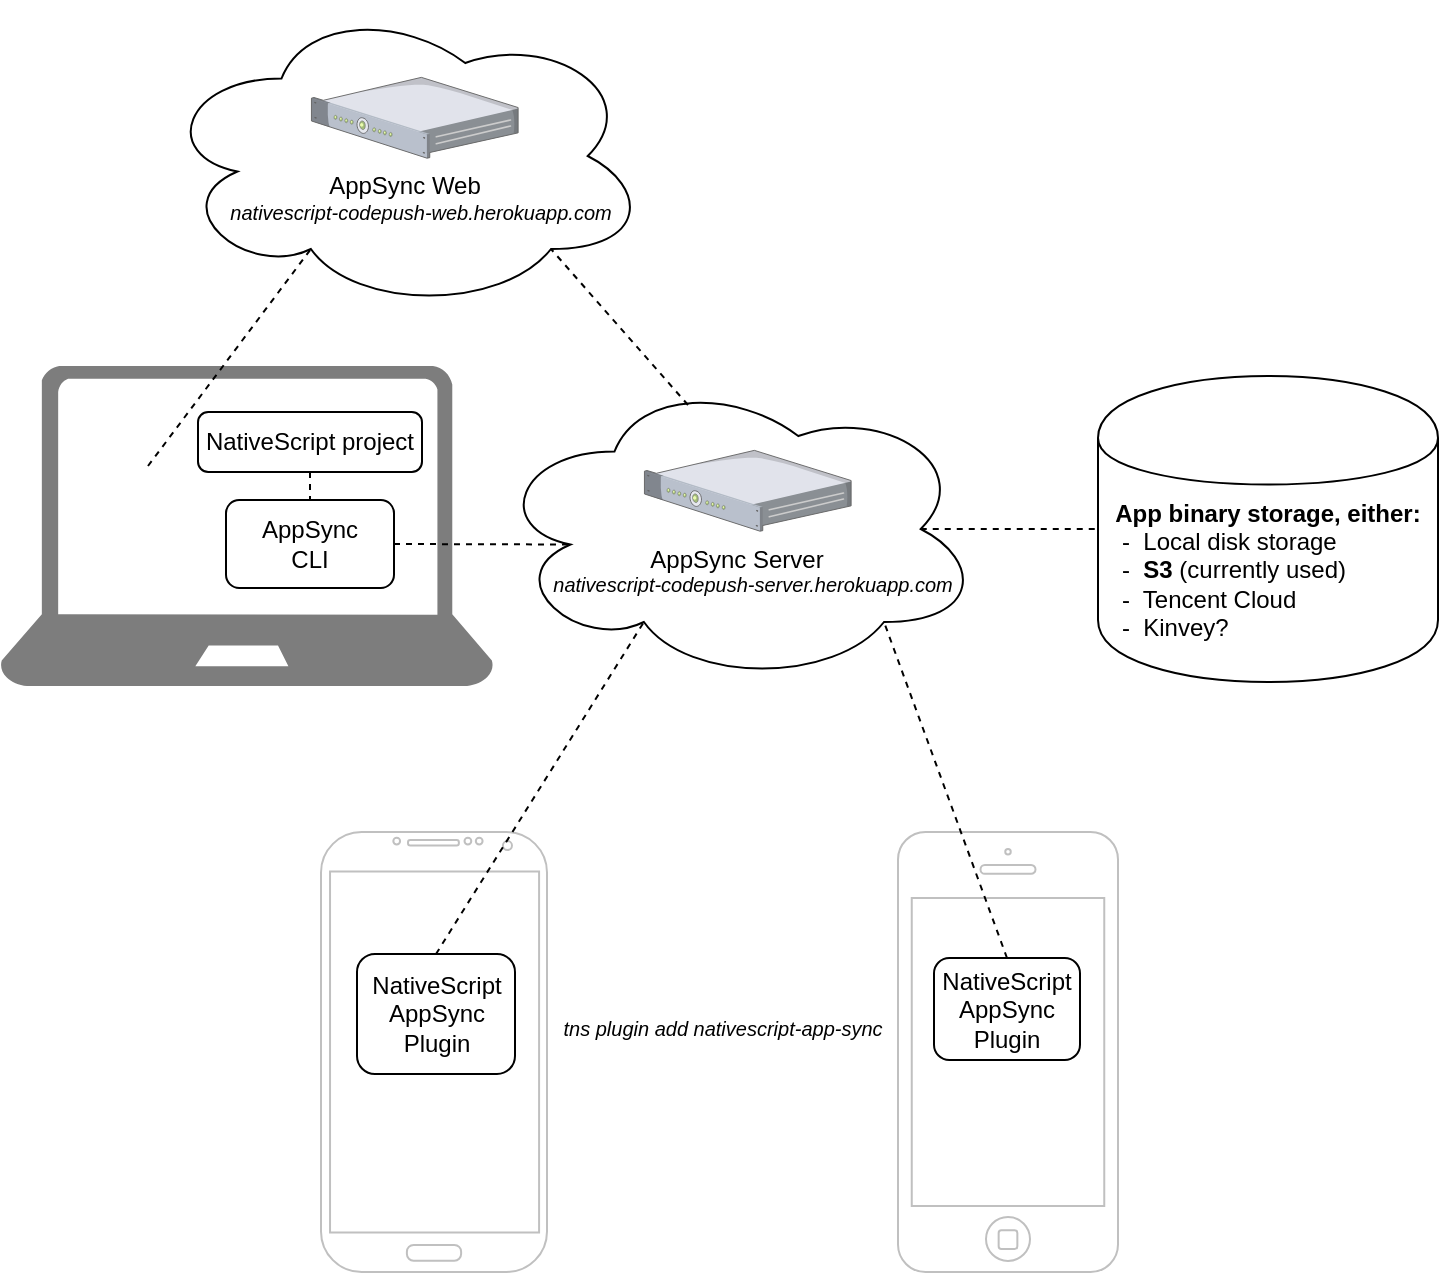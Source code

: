 <mxfile version="10.9.5" type="device"><diagram id="otZNasUeViuRxrtyvF84" name="Page-1"><mxGraphModel dx="911" dy="743" grid="1" gridSize="10" guides="1" tooltips="1" connect="1" arrows="1" fold="1" page="1" pageScale="1" pageWidth="827" pageHeight="1169" math="0" shadow="0"><root><mxCell id="0"/><mxCell id="1" parent="0"/><mxCell id="-_XUZwJLA2y3dUfSNT8p-14" value="" style="group" parent="1" vertex="1" connectable="0"><mxGeometry x="276" y="381" width="282" height="155" as="geometry"/></mxCell><mxCell id="-_XUZwJLA2y3dUfSNT8p-10" value="&lt;br&gt;&lt;br&gt;AppSync&amp;nbsp;Server&lt;br&gt;" style="ellipse;shape=cloud;whiteSpace=wrap;html=1;" parent="-_XUZwJLA2y3dUfSNT8p-14" vertex="1"><mxGeometry width="245.0" height="155.0" as="geometry"/></mxCell><mxCell id="-_XUZwJLA2y3dUfSNT8p-13" value="" style="verticalLabelPosition=bottom;aspect=fixed;html=1;verticalAlign=top;strokeColor=none;align=center;outlineConnect=0;shape=mxgraph.citrix.1u_2u_server;" parent="-_XUZwJLA2y3dUfSNT8p-14" vertex="1"><mxGeometry x="76.222" y="38.183" width="103.333" height="40.403" as="geometry"/></mxCell><UserObject label="nativescript-codepush-server.herokuapp.com" id="-_XUZwJLA2y3dUfSNT8p-49"><mxCell style="text;html=1;fontSize=10;align=center;fontStyle=2" parent="-_XUZwJLA2y3dUfSNT8p-14" vertex="1"><mxGeometry x="-20" y="93" width="300" height="30" as="geometry"/></mxCell></UserObject><mxCell id="-_XUZwJLA2y3dUfSNT8p-19" value="&lt;div style=&quot;text-align: left&quot;&gt;&lt;span&gt;&lt;b&gt;App binary storage, either:&lt;/b&gt;&lt;/span&gt;&lt;/div&gt;&lt;div style=&quot;text-align: left&quot;&gt;&amp;nbsp;-&amp;nbsp; Local disk storage&lt;br&gt;&amp;nbsp;-&amp;nbsp; &lt;b&gt;S3&lt;/b&gt; (currently used)&lt;br&gt;&amp;nbsp;-&amp;nbsp; Tencent Cloud&lt;br&gt;&amp;nbsp;-&amp;nbsp; Kinvey?&lt;br&gt;&lt;/div&gt;" style="shape=cylinder;whiteSpace=wrap;html=1;boundedLbl=1;backgroundOutline=1;" parent="1" vertex="1"><mxGeometry x="579" y="382" width="170" height="153" as="geometry"/></mxCell><mxCell id="-_XUZwJLA2y3dUfSNT8p-26" value="" style="endArrow=none;dashed=1;html=1;exitX=0.875;exitY=0.5;exitDx=0;exitDy=0;exitPerimeter=0;entryX=0;entryY=0.5;entryDx=0;entryDy=0;" parent="1" source="-_XUZwJLA2y3dUfSNT8p-10" target="-_XUZwJLA2y3dUfSNT8p-19" edge="1"><mxGeometry width="50" height="50" relative="1" as="geometry"><mxPoint x="560" y="380" as="sourcePoint"/><mxPoint x="610" y="330" as="targetPoint"/></mxGeometry></mxCell><mxCell id="-_XUZwJLA2y3dUfSNT8p-29" value="" style="group" parent="1" vertex="1" connectable="0"><mxGeometry x="30" y="377" width="310" height="160" as="geometry"/></mxCell><mxCell id="-_XUZwJLA2y3dUfSNT8p-7" value="" style="group" parent="-_XUZwJLA2y3dUfSNT8p-29" vertex="1" connectable="0"><mxGeometry width="246.808" height="160.0" as="geometry"/></mxCell><mxCell id="-_XUZwJLA2y3dUfSNT8p-5" value="" style="pointerEvents=1;shadow=0;dashed=0;html=1;strokeColor=none;labelPosition=center;verticalLabelPosition=bottom;verticalAlign=top;align=center;shape=mxgraph.azure.laptop;fillColor=#7D7D7D;" parent="-_XUZwJLA2y3dUfSNT8p-7" vertex="1"><mxGeometry width="246.808" height="160.0" as="geometry"/></mxCell><mxCell id="-_XUZwJLA2y3dUfSNT8p-30" value="NativeScript project" style="rounded=1;whiteSpace=wrap;html=1;arcSize=17;" parent="-_XUZwJLA2y3dUfSNT8p-7" vertex="1"><mxGeometry x="99" y="23" width="112" height="30" as="geometry"/></mxCell><mxCell id="-_XUZwJLA2y3dUfSNT8p-28" value="AppSync&lt;br&gt;CLI&lt;br&gt;" style="rounded=1;whiteSpace=wrap;html=1;" parent="-_XUZwJLA2y3dUfSNT8p-7" vertex="1"><mxGeometry x="113" y="67" width="84" height="44" as="geometry"/></mxCell><mxCell id="-_XUZwJLA2y3dUfSNT8p-47" value="" style="shape=image;html=1;verticalAlign=top;verticalLabelPosition=bottom;labelBackgroundColor=#ffffff;imageAspect=0;aspect=fixed;image=https://cdn1.iconfinder.com/data/icons/smallicons-logotypes/32/chrome-128.png" parent="-_XUZwJLA2y3dUfSNT8p-7" vertex="1"><mxGeometry x="38" y="50" width="48" height="48" as="geometry"/></mxCell><mxCell id="G-qb0XGCZN5AAKQqDre3-1" value="" style="endArrow=none;dashed=1;html=1;entryX=0.5;entryY=0;entryDx=0;entryDy=0;exitX=0.5;exitY=1;exitDx=0;exitDy=0;" edge="1" parent="-_XUZwJLA2y3dUfSNT8p-7" source="-_XUZwJLA2y3dUfSNT8p-30" target="-_XUZwJLA2y3dUfSNT8p-28"><mxGeometry width="50" height="50" relative="1" as="geometry"><mxPoint x="207" y="99" as="sourcePoint"/><mxPoint x="295" y="99" as="targetPoint"/></mxGeometry></mxCell><mxCell id="-_XUZwJLA2y3dUfSNT8p-27" value="" style="endArrow=none;dashed=1;html=1;entryX=0.16;entryY=0.55;entryDx=0;entryDy=0;entryPerimeter=0;exitX=1;exitY=0.5;exitDx=0;exitDy=0;" parent="1" source="-_XUZwJLA2y3dUfSNT8p-28" target="-_XUZwJLA2y3dUfSNT8p-10" edge="1"><mxGeometry width="50" height="50" relative="1" as="geometry"><mxPoint x="405" y="370" as="sourcePoint"/><mxPoint x="450" y="610" as="targetPoint"/></mxGeometry></mxCell><mxCell id="-_XUZwJLA2y3dUfSNT8p-33" value="" style="group" parent="1" vertex="1" connectable="0"><mxGeometry x="479" y="610" width="110" height="220" as="geometry"/></mxCell><mxCell id="-_XUZwJLA2y3dUfSNT8p-1" value="" style="html=1;verticalLabelPosition=bottom;labelBackgroundColor=#ffffff;verticalAlign=top;shadow=0;dashed=0;strokeWidth=1;shape=mxgraph.ios7.misc.iphone;fillColor=#ffffff;strokeColor=#c0c0c0;" parent="-_XUZwJLA2y3dUfSNT8p-33" vertex="1"><mxGeometry width="110" height="220" as="geometry"/></mxCell><mxCell id="-_XUZwJLA2y3dUfSNT8p-3" value="NativeScript&lt;br&gt;AppSync&lt;br&gt;Plugin&lt;br&gt;" style="rounded=1;whiteSpace=wrap;html=1;" parent="-_XUZwJLA2y3dUfSNT8p-33" vertex="1"><mxGeometry x="18" y="63" width="73" height="51" as="geometry"/></mxCell><mxCell id="-_XUZwJLA2y3dUfSNT8p-34" value="" style="group" parent="1" vertex="1" connectable="0"><mxGeometry x="190.5" y="570" width="133" height="260" as="geometry"/></mxCell><mxCell id="-_XUZwJLA2y3dUfSNT8p-2" value="" style="verticalLabelPosition=bottom;verticalAlign=top;html=1;shadow=0;dashed=0;strokeWidth=1;shape=mxgraph.android.phone2;fillColor=#ffffff;strokeColor=#c0c0c0;" parent="-_XUZwJLA2y3dUfSNT8p-34" vertex="1"><mxGeometry y="40" width="113" height="220" as="geometry"/></mxCell><mxCell id="-_XUZwJLA2y3dUfSNT8p-4" value="NativeScript&lt;br&gt;AppSync&lt;br&gt;Plugin&lt;br&gt;" style="rounded=1;whiteSpace=wrap;html=1;" parent="-_XUZwJLA2y3dUfSNT8p-34" vertex="1"><mxGeometry x="18" y="101" width="79" height="60" as="geometry"/></mxCell><mxCell id="-_XUZwJLA2y3dUfSNT8p-24" value="" style="endArrow=none;dashed=1;html=1;exitX=0.5;exitY=0;exitDx=0;exitDy=0;entryX=0.8;entryY=0.8;entryDx=0;entryDy=0;entryPerimeter=0;" parent="1" source="-_XUZwJLA2y3dUfSNT8p-3" target="-_XUZwJLA2y3dUfSNT8p-10" edge="1"><mxGeometry width="50" height="50" relative="1" as="geometry"><mxPoint x="220" y="380" as="sourcePoint"/><mxPoint x="270" y="330" as="targetPoint"/></mxGeometry></mxCell><mxCell id="-_XUZwJLA2y3dUfSNT8p-25" value="" style="endArrow=none;dashed=1;html=1;exitX=0.5;exitY=0;exitDx=0;exitDy=0;entryX=0.31;entryY=0.8;entryDx=0;entryDy=0;entryPerimeter=0;" parent="1" source="-_XUZwJLA2y3dUfSNT8p-4" target="-_XUZwJLA2y3dUfSNT8p-10" edge="1"><mxGeometry width="50" height="50" relative="1" as="geometry"><mxPoint x="210" y="610" as="sourcePoint"/><mxPoint x="260" y="560" as="targetPoint"/></mxGeometry></mxCell><mxCell id="-_XUZwJLA2y3dUfSNT8p-39" value="" style="group" parent="1" vertex="1" connectable="0"><mxGeometry x="109.5" y="194.5" width="292.5" height="155" as="geometry"/></mxCell><mxCell id="-_XUZwJLA2y3dUfSNT8p-40" value="&lt;br&gt;&lt;br&gt;AppSync Web&lt;br&gt;" style="ellipse;shape=cloud;whiteSpace=wrap;html=1;" parent="-_XUZwJLA2y3dUfSNT8p-39" vertex="1"><mxGeometry width="245.0" height="155.0" as="geometry"/></mxCell><mxCell id="-_XUZwJLA2y3dUfSNT8p-41" value="" style="verticalLabelPosition=bottom;aspect=fixed;html=1;verticalAlign=top;strokeColor=none;align=center;outlineConnect=0;shape=mxgraph.citrix.1u_2u_server;" parent="-_XUZwJLA2y3dUfSNT8p-39" vertex="1"><mxGeometry x="76.222" y="38.183" width="103.333" height="40.403" as="geometry"/></mxCell><UserObject label="nativescript-codepush-web.herokuapp.com" id="-_XUZwJLA2y3dUfSNT8p-50"><mxCell style="text;html=1;align=center;fontStyle=2;fontSize=10;" parent="-_XUZwJLA2y3dUfSNT8p-39" vertex="1"><mxGeometry x="-29.5" y="93.5" width="320" height="30" as="geometry"/></mxCell></UserObject><mxCell id="-_XUZwJLA2y3dUfSNT8p-42" value="" style="endArrow=none;dashed=1;html=1;exitX=0.4;exitY=0.1;exitDx=0;exitDy=0;exitPerimeter=0;entryX=0.8;entryY=0.8;entryDx=0;entryDy=0;entryPerimeter=0;" parent="1" source="-_XUZwJLA2y3dUfSNT8p-10" target="-_XUZwJLA2y3dUfSNT8p-40" edge="1"><mxGeometry width="50" height="50" relative="1" as="geometry"><mxPoint x="413" y="340" as="sourcePoint"/><mxPoint x="463" y="290" as="targetPoint"/></mxGeometry></mxCell><mxCell id="-_XUZwJLA2y3dUfSNT8p-48" value="" style="endArrow=none;dashed=1;html=1;exitX=0.75;exitY=0;exitDx=0;exitDy=0;entryX=0.31;entryY=0.8;entryDx=0;entryDy=0;entryPerimeter=0;" parent="1" source="-_XUZwJLA2y3dUfSNT8p-47" target="-_XUZwJLA2y3dUfSNT8p-40" edge="1"><mxGeometry width="50" height="50" relative="1" as="geometry"><mxPoint x="50" y="340" as="sourcePoint"/><mxPoint x="100" y="290" as="targetPoint"/></mxGeometry></mxCell><UserObject label="&lt;div style=&quot;text-align: center&quot;&gt;&lt;span style=&quot;font-size: 10px&quot;&gt;&lt;i&gt;tns plugin add nativescript-app-sync&lt;/i&gt;&lt;/span&gt;&lt;/div&gt;" id="-_XUZwJLA2y3dUfSNT8p-51"><mxCell style="text;html=1;align=center;" parent="1" vertex="1"><mxGeometry x="284.5" y="694" width="212" height="30" as="geometry"/></mxCell></UserObject></root></mxGraphModel></diagram></mxfile>